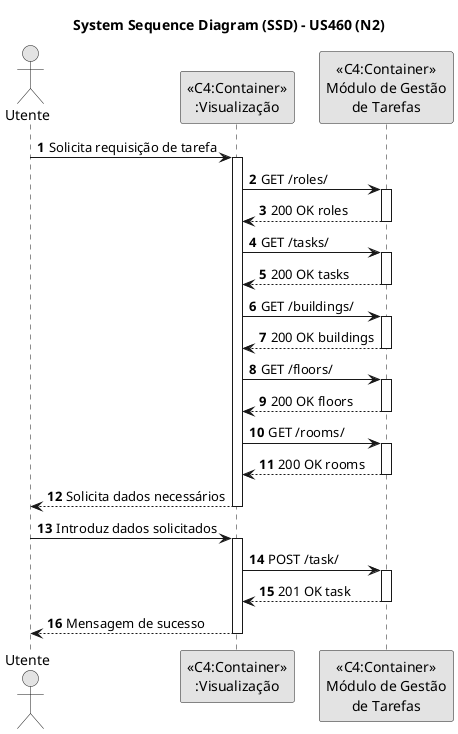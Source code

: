 @startuml
skinparam monochrome true
skinparam packageStyle rectangle
skinparam shadowing false

title System Sequence Diagram (SSD) - US460 (N2)

autonumber

actor "Utente"

"Utente" -> "<<C4:Container>>\n:Visualização": Solicita requisição de tarefa
activate "<<C4:Container>>\n:Visualização"
"<<C4:Container>>\n:Visualização" -> "<<C4:Container>>\nMódulo de Gestão\nde Tarefas": GET /roles/
activate "<<C4:Container>>\nMódulo de Gestão\nde Tarefas"
"<<C4:Container>>\nMódulo de Gestão\nde Tarefas" --> "<<C4:Container>>\n:Visualização": 200 OK roles
deactivate "<<C4:Container>>\nMódulo de Gestão\nde Tarefas"
"<<C4:Container>>\n:Visualização" -> "<<C4:Container>>\nMódulo de Gestão\nde Tarefas": GET /tasks/
activate "<<C4:Container>>\nMódulo de Gestão\nde Tarefas"
"<<C4:Container>>\nMódulo de Gestão\nde Tarefas" --> "<<C4:Container>>\n:Visualização": 200 OK tasks
deactivate "<<C4:Container>>\nMódulo de Gestão\nde Tarefas"
"<<C4:Container>>\n:Visualização" -> "<<C4:Container>>\nMódulo de Gestão\nde Tarefas": GET /buildings/
activate "<<C4:Container>>\nMódulo de Gestão\nde Tarefas"
"<<C4:Container>>\nMódulo de Gestão\nde Tarefas" --> "<<C4:Container>>\n:Visualização": 200 OK buildings
deactivate "<<C4:Container>>\nMódulo de Gestão\nde Tarefas"

"<<C4:Container>>\n:Visualização" -> "<<C4:Container>>\nMódulo de Gestão\nde Tarefas": GET /floors/
activate "<<C4:Container>>\nMódulo de Gestão\nde Tarefas"
"<<C4:Container>>\nMódulo de Gestão\nde Tarefas" --> "<<C4:Container>>\n:Visualização": 200 OK floors
deactivate "<<C4:Container>>\nMódulo de Gestão\nde Tarefas"

"<<C4:Container>>\n:Visualização" -> "<<C4:Container>>\nMódulo de Gestão\nde Tarefas": GET /rooms/
activate "<<C4:Container>>\nMódulo de Gestão\nde Tarefas"
"<<C4:Container>>\nMódulo de Gestão\nde Tarefas" --> "<<C4:Container>>\n:Visualização": 200 OK rooms
deactivate "<<C4:Container>>\nMódulo de Gestão\nde Tarefas"
"<<C4:Container>>\n:Visualização" --> "Utente": Solicita dados necessários
deactivate "<<C4:Container>>\n:Visualização"

"Utente" -> "<<C4:Container>>\n:Visualização": Introduz dados solicitados
activate "<<C4:Container>>\n:Visualização"
"<<C4:Container>>\n:Visualização" -> "<<C4:Container>>\nMódulo de Gestão\nde Tarefas": POST /task/
activate "<<C4:Container>>\nMódulo de Gestão\nde Tarefas"
"<<C4:Container>>\nMódulo de Gestão\nde Tarefas" --> "<<C4:Container>>\n:Visualização": 201 OK task
deactivate "<<C4:Container>>\nMódulo de Gestão\nde Tarefas"
"Utente" <-- "<<C4:Container>>\n:Visualização": Mensagem de sucesso
deactivate "<<C4:Container>>\n:Visualização"

@enduml
